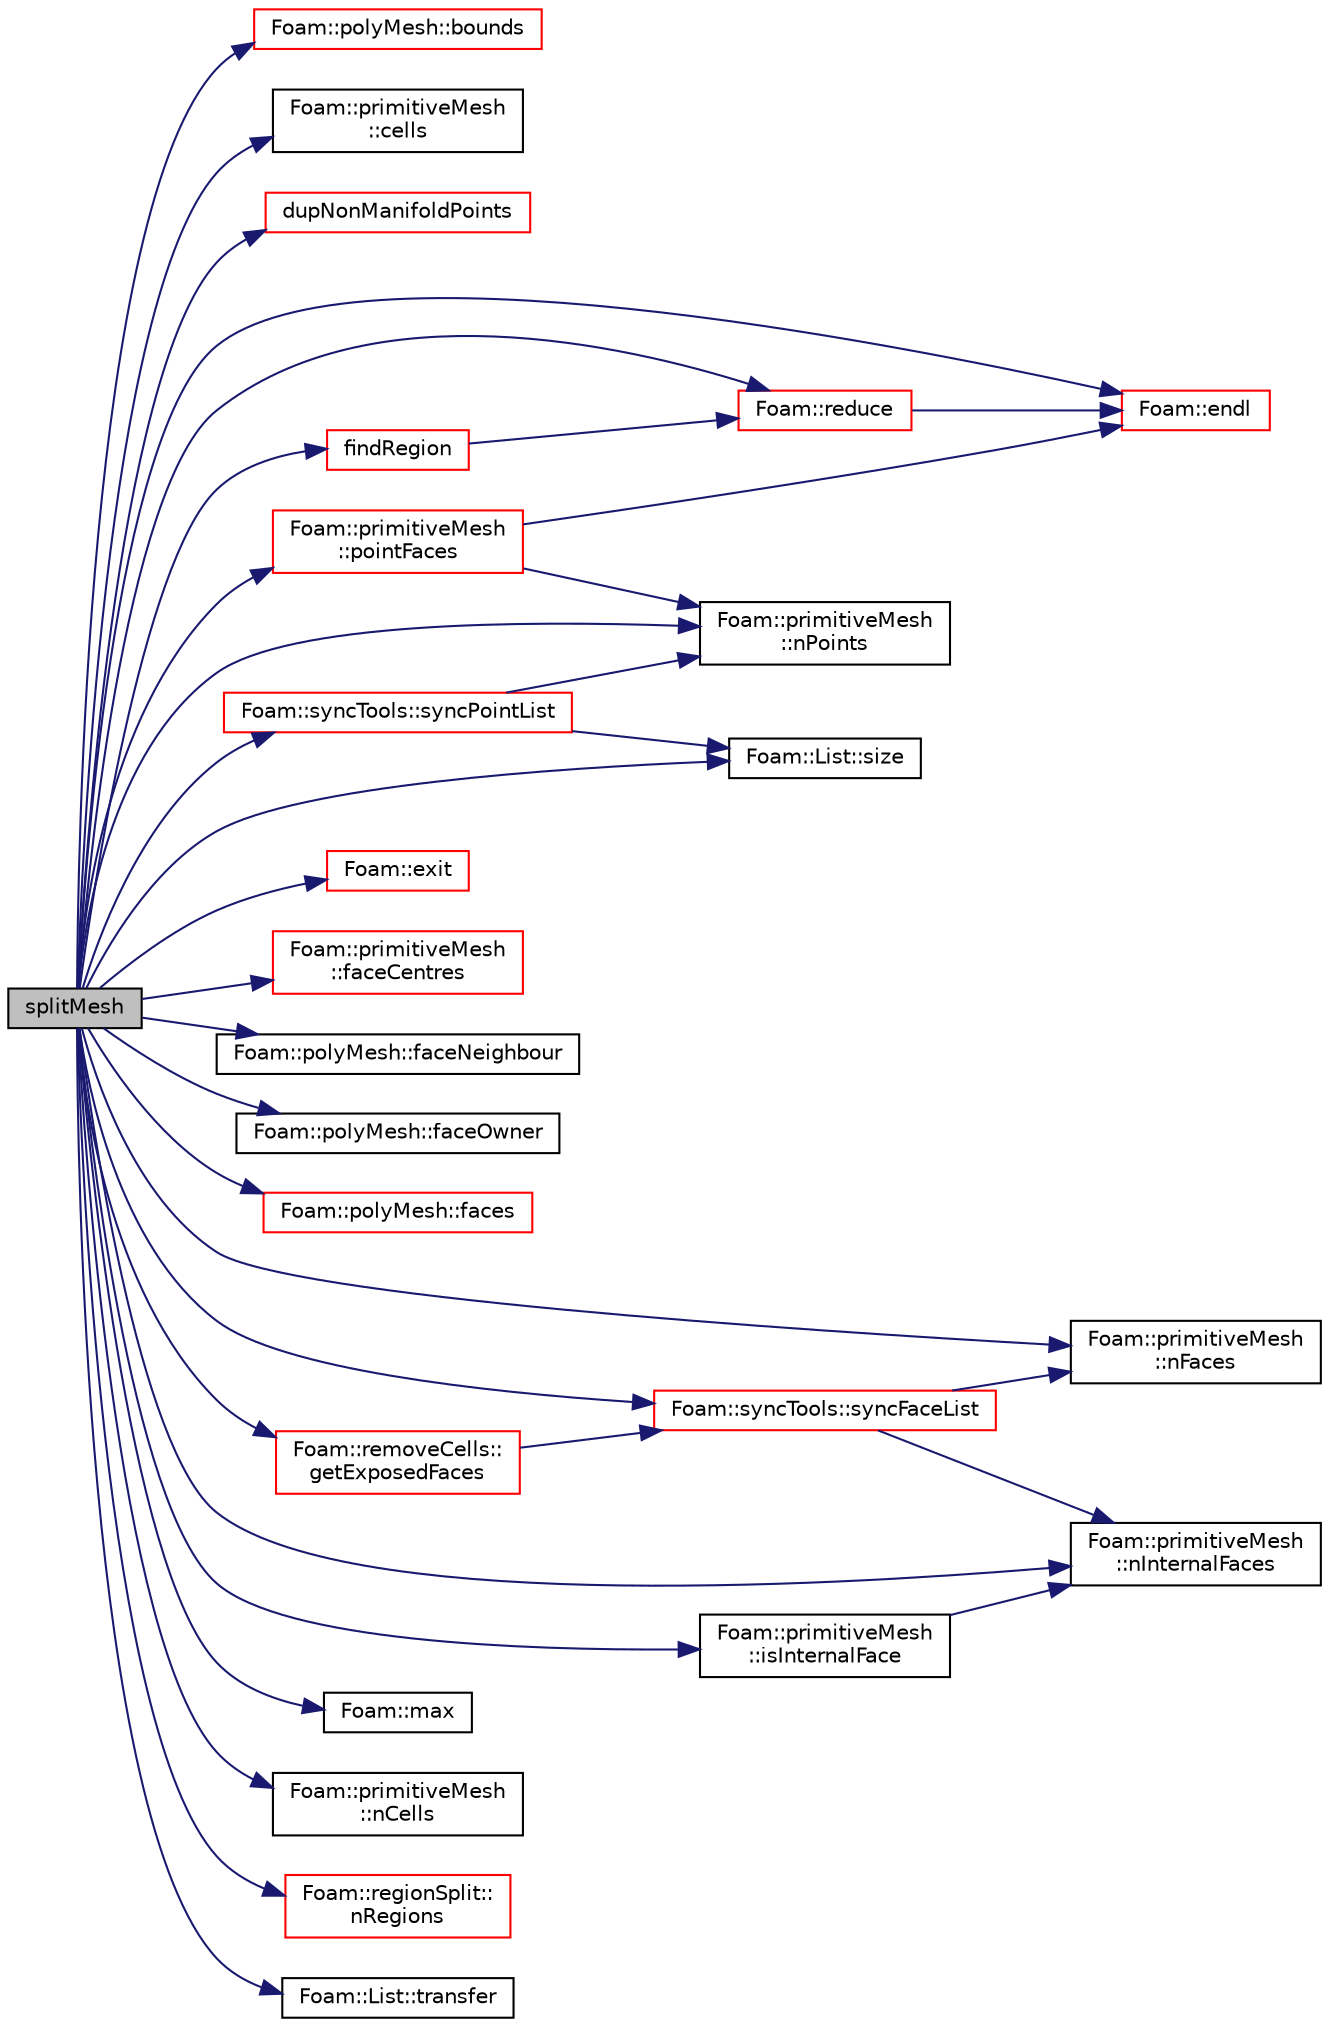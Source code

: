 digraph "splitMesh"
{
  bgcolor="transparent";
  edge [fontname="Helvetica",fontsize="10",labelfontname="Helvetica",labelfontsize="10"];
  node [fontname="Helvetica",fontsize="10",shape=record];
  rankdir="LR";
  Node1 [label="splitMesh",height=0.2,width=0.4,color="black", fillcolor="grey75", style="filled", fontcolor="black"];
  Node1 -> Node2 [color="midnightblue",fontsize="10",style="solid",fontname="Helvetica"];
  Node2 [label="Foam::polyMesh::bounds",height=0.2,width=0.4,color="red",URL="$a01954.html#a7774f6a2399cc071ff06ba6bb6d38b26",tooltip="Return mesh bounding box. "];
  Node1 -> Node3 [color="midnightblue",fontsize="10",style="solid",fontname="Helvetica"];
  Node3 [label="Foam::primitiveMesh\l::cells",height=0.2,width=0.4,color="black",URL="$a02013.html#a5838384c0cea399b56339f30bc8558ab"];
  Node1 -> Node4 [color="midnightblue",fontsize="10",style="solid",fontname="Helvetica"];
  Node4 [label="dupNonManifoldPoints",height=0.2,width=0.4,color="red",URL="$a01504.html#a5649c5a1c4fc25dcf37846c3685505d6",tooltip="Find boundary points that connect to more than one cell. "];
  Node1 -> Node5 [color="midnightblue",fontsize="10",style="solid",fontname="Helvetica"];
  Node5 [label="Foam::endl",height=0.2,width=0.4,color="red",URL="$a10887.html#a2db8fe02a0d3909e9351bb4275b23ce4",tooltip="Add newline and flush stream. "];
  Node1 -> Node6 [color="midnightblue",fontsize="10",style="solid",fontname="Helvetica"];
  Node6 [label="Foam::exit",height=0.2,width=0.4,color="red",URL="$a10887.html#a06ca7250d8e89caf05243ec094843642"];
  Node1 -> Node7 [color="midnightblue",fontsize="10",style="solid",fontname="Helvetica"];
  Node7 [label="Foam::primitiveMesh\l::faceCentres",height=0.2,width=0.4,color="red",URL="$a02013.html#a56749206c7d38a4c3cfbf4103547e555"];
  Node1 -> Node8 [color="midnightblue",fontsize="10",style="solid",fontname="Helvetica"];
  Node8 [label="Foam::polyMesh::faceNeighbour",height=0.2,width=0.4,color="black",URL="$a01954.html#ad03ef02786858ab9d5e2776a4731c77c",tooltip="Return face neighbour. "];
  Node1 -> Node9 [color="midnightblue",fontsize="10",style="solid",fontname="Helvetica"];
  Node9 [label="Foam::polyMesh::faceOwner",height=0.2,width=0.4,color="black",URL="$a01954.html#a6d4def83436c9aa4dc68e8e42c5cf268",tooltip="Return face owner. "];
  Node1 -> Node10 [color="midnightblue",fontsize="10",style="solid",fontname="Helvetica"];
  Node10 [label="Foam::polyMesh::faces",height=0.2,width=0.4,color="red",URL="$a01954.html#a4434536d50d4c14116249da802a1e2b2",tooltip="Return raw faces. "];
  Node1 -> Node11 [color="midnightblue",fontsize="10",style="solid",fontname="Helvetica"];
  Node11 [label="findRegion",height=0.2,width=0.4,color="red",URL="$a01504.html#ab31250156b2966c21c7dca3eb1dee42f",tooltip="Find region point is in. Uses optional perturbation to re-test. "];
  Node11 -> Node12 [color="midnightblue",fontsize="10",style="solid",fontname="Helvetica"];
  Node12 [label="Foam::reduce",height=0.2,width=0.4,color="red",URL="$a10887.html#a7ffd6af4acc2eb9ba72ee296b5ecda23"];
  Node12 -> Node5 [color="midnightblue",fontsize="10",style="solid",fontname="Helvetica"];
  Node1 -> Node13 [color="midnightblue",fontsize="10",style="solid",fontname="Helvetica"];
  Node13 [label="Foam::removeCells::\lgetExposedFaces",height=0.2,width=0.4,color="red",URL="$a02210.html#a9ea4361fa1840908fb3312415cec8ff1",tooltip="Get labels of exposed faces. "];
  Node13 -> Node14 [color="midnightblue",fontsize="10",style="solid",fontname="Helvetica"];
  Node14 [label="Foam::syncTools::syncFaceList",height=0.2,width=0.4,color="red",URL="$a02630.html#abed40ebf1b90b365509600f5e7b004b7",tooltip="Synchronize values on all mesh faces. "];
  Node14 -> Node15 [color="midnightblue",fontsize="10",style="solid",fontname="Helvetica"];
  Node15 [label="Foam::primitiveMesh\l::nFaces",height=0.2,width=0.4,color="black",URL="$a02013.html#a9be088de373a98524a153de7da0e92e8"];
  Node14 -> Node16 [color="midnightblue",fontsize="10",style="solid",fontname="Helvetica"];
  Node16 [label="Foam::primitiveMesh\l::nInternalFaces",height=0.2,width=0.4,color="black",URL="$a02013.html#aa1eec60bd258a70018b8ffda0dced7bb"];
  Node1 -> Node17 [color="midnightblue",fontsize="10",style="solid",fontname="Helvetica"];
  Node17 [label="Foam::primitiveMesh\l::isInternalFace",height=0.2,width=0.4,color="black",URL="$a02013.html#a836bb7ec097736e6d0c7903e486776a8",tooltip="Return true if given face label is internal to the mesh. "];
  Node17 -> Node16 [color="midnightblue",fontsize="10",style="solid",fontname="Helvetica"];
  Node1 -> Node18 [color="midnightblue",fontsize="10",style="solid",fontname="Helvetica"];
  Node18 [label="Foam::max",height=0.2,width=0.4,color="black",URL="$a10887.html#ac993e906cf2774ae77e666bc24e81733"];
  Node1 -> Node19 [color="midnightblue",fontsize="10",style="solid",fontname="Helvetica"];
  Node19 [label="Foam::primitiveMesh\l::nCells",height=0.2,width=0.4,color="black",URL="$a02013.html#ae79b5e96cf8d9a4e6b3993e6f2709374"];
  Node1 -> Node15 [color="midnightblue",fontsize="10",style="solid",fontname="Helvetica"];
  Node1 -> Node16 [color="midnightblue",fontsize="10",style="solid",fontname="Helvetica"];
  Node1 -> Node20 [color="midnightblue",fontsize="10",style="solid",fontname="Helvetica"];
  Node20 [label="Foam::primitiveMesh\l::nPoints",height=0.2,width=0.4,color="black",URL="$a02013.html#a9927abeba2c8506177084d644b6e573a"];
  Node1 -> Node21 [color="midnightblue",fontsize="10",style="solid",fontname="Helvetica"];
  Node21 [label="Foam::regionSplit::\lnRegions",height=0.2,width=0.4,color="red",URL="$a02197.html#a57f980c4312eca2cfa550ab99040161d",tooltip="Return total number of regions. "];
  Node1 -> Node22 [color="midnightblue",fontsize="10",style="solid",fontname="Helvetica"];
  Node22 [label="Foam::primitiveMesh\l::pointFaces",height=0.2,width=0.4,color="red",URL="$a02013.html#a758f775d09e1be4cdd80daea4e402f55"];
  Node22 -> Node5 [color="midnightblue",fontsize="10",style="solid",fontname="Helvetica"];
  Node22 -> Node20 [color="midnightblue",fontsize="10",style="solid",fontname="Helvetica"];
  Node1 -> Node12 [color="midnightblue",fontsize="10",style="solid",fontname="Helvetica"];
  Node1 -> Node23 [color="midnightblue",fontsize="10",style="solid",fontname="Helvetica"];
  Node23 [label="Foam::List::size",height=0.2,width=0.4,color="black",URL="$a01392.html#a8a5f6fa29bd4b500caf186f60245b384",tooltip="Override size to be inconsistent with allocated storage. "];
  Node1 -> Node14 [color="midnightblue",fontsize="10",style="solid",fontname="Helvetica"];
  Node1 -> Node24 [color="midnightblue",fontsize="10",style="solid",fontname="Helvetica"];
  Node24 [label="Foam::syncTools::syncPointList",height=0.2,width=0.4,color="red",URL="$a02630.html#a197ed77a9101bdfb37253bd3f507c017",tooltip="Synchronize values on all mesh points. "];
  Node24 -> Node23 [color="midnightblue",fontsize="10",style="solid",fontname="Helvetica"];
  Node24 -> Node20 [color="midnightblue",fontsize="10",style="solid",fontname="Helvetica"];
  Node1 -> Node25 [color="midnightblue",fontsize="10",style="solid",fontname="Helvetica"];
  Node25 [label="Foam::List::transfer",height=0.2,width=0.4,color="black",URL="$a01392.html#a25ad1d2084d16b234b0cf91c07e832c0",tooltip="Transfer the contents of the argument List into this list. "];
}
